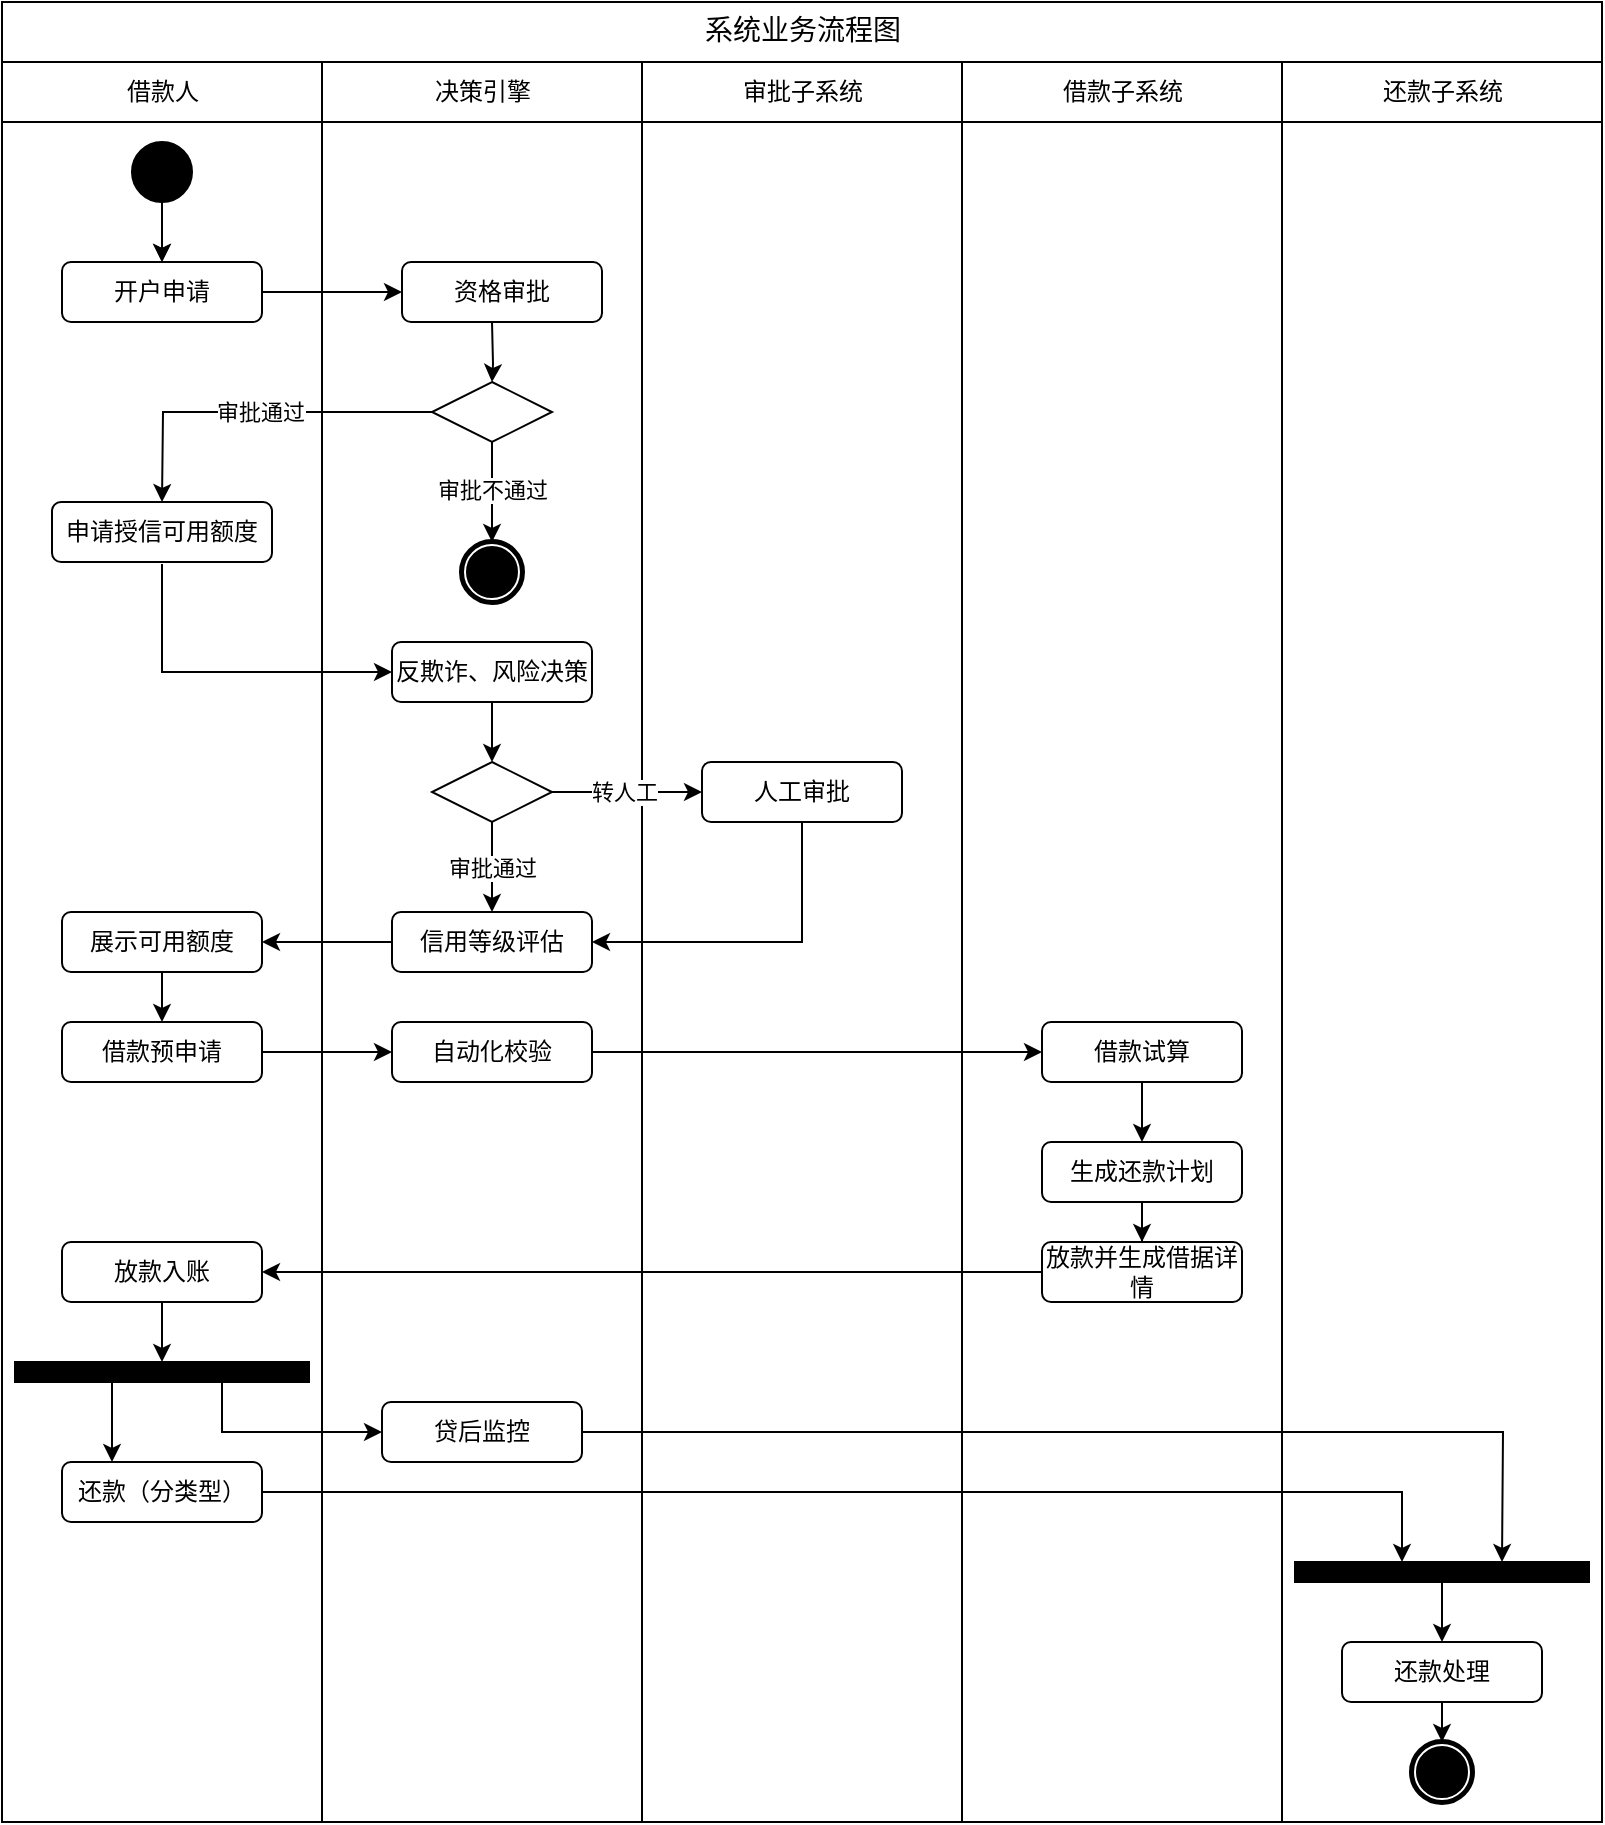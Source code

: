 <mxfile version="21.6.2" type="github">
  <diagram name="Page-1" id="74e2e168-ea6b-b213-b513-2b3c1d86103e">
    <mxGraphModel dx="1166" dy="775" grid="1" gridSize="10" guides="1" tooltips="1" connect="1" arrows="1" fold="1" page="1" pageScale="1" pageWidth="1100" pageHeight="850" background="none" math="0" shadow="0">
      <root>
        <mxCell id="0" />
        <mxCell id="1" parent="0" />
        <mxCell id="77e6c97f196da883-1" value="&lt;span style=&quot;font-weight: normal;&quot;&gt;&lt;font style=&quot;font-size: 14px;&quot;&gt;系统业务流程图&lt;/font&gt;&lt;/span&gt;" style="swimlane;html=1;childLayout=stackLayout;startSize=30;rounded=0;shadow=0;labelBackgroundColor=none;strokeWidth=1;fontFamily=Verdana;fontSize=8;align=center;" parent="1" vertex="1">
          <mxGeometry x="170" y="40" width="800" height="910" as="geometry">
            <mxRectangle x="70" y="40" width="120" height="30" as="alternateBounds" />
          </mxGeometry>
        </mxCell>
        <mxCell id="77e6c97f196da883-2" value="&lt;span style=&quot;font-weight: normal;&quot;&gt;借款人&lt;/span&gt;" style="swimlane;html=1;startSize=20;" parent="77e6c97f196da883-1" vertex="1">
          <mxGeometry y="30" width="160" height="880" as="geometry" />
        </mxCell>
        <mxCell id="mDyyO91sDNpQwvjCnJdp-6" value="" style="edgeStyle=orthogonalEdgeStyle;rounded=0;orthogonalLoop=1;jettySize=auto;html=1;" parent="77e6c97f196da883-2" edge="1">
          <mxGeometry relative="1" as="geometry">
            <mxPoint x="80" y="70" as="sourcePoint" />
            <mxPoint x="80" y="100" as="targetPoint" />
          </mxGeometry>
        </mxCell>
        <mxCell id="mDyyO91sDNpQwvjCnJdp-12" value="" style="edgeStyle=orthogonalEdgeStyle;rounded=0;orthogonalLoop=1;jettySize=auto;html=1;" parent="77e6c97f196da883-2" edge="1">
          <mxGeometry relative="1" as="geometry">
            <mxPoint x="80" y="70" as="sourcePoint" />
            <mxPoint x="80" y="100" as="targetPoint" />
          </mxGeometry>
        </mxCell>
        <mxCell id="mDyyO91sDNpQwvjCnJdp-11" value="&lt;span style=&quot;font-weight: normal;&quot;&gt;借款人&lt;/span&gt;" style="swimlane;html=1;startSize=30;" parent="77e6c97f196da883-2" vertex="1">
          <mxGeometry width="160" height="880" as="geometry" />
        </mxCell>
        <mxCell id="mDyyO91sDNpQwvjCnJdp-39" value="" style="edgeStyle=orthogonalEdgeStyle;rounded=0;orthogonalLoop=1;jettySize=auto;html=1;" parent="mDyyO91sDNpQwvjCnJdp-11" source="mDyyO91sDNpQwvjCnJdp-36" target="mDyyO91sDNpQwvjCnJdp-38" edge="1">
          <mxGeometry relative="1" as="geometry" />
        </mxCell>
        <mxCell id="mDyyO91sDNpQwvjCnJdp-36" value="展示可用额度" style="rounded=1;whiteSpace=wrap;html=1;" parent="mDyyO91sDNpQwvjCnJdp-11" vertex="1">
          <mxGeometry x="30" y="425" width="100" height="30" as="geometry" />
        </mxCell>
        <mxCell id="mDyyO91sDNpQwvjCnJdp-38" value="借款预申请" style="rounded=1;whiteSpace=wrap;html=1;" parent="mDyyO91sDNpQwvjCnJdp-11" vertex="1">
          <mxGeometry x="30" y="480" width="100" height="30" as="geometry" />
        </mxCell>
        <mxCell id="mDyyO91sDNpQwvjCnJdp-55" style="edgeStyle=orthogonalEdgeStyle;rounded=0;orthogonalLoop=1;jettySize=auto;html=1;" parent="mDyyO91sDNpQwvjCnJdp-11" source="mDyyO91sDNpQwvjCnJdp-52" edge="1">
          <mxGeometry relative="1" as="geometry">
            <mxPoint x="80" y="650" as="targetPoint" />
          </mxGeometry>
        </mxCell>
        <mxCell id="mDyyO91sDNpQwvjCnJdp-52" value="放款入账" style="rounded=1;whiteSpace=wrap;html=1;" parent="mDyyO91sDNpQwvjCnJdp-11" vertex="1">
          <mxGeometry x="30" y="590" width="100" height="30" as="geometry" />
        </mxCell>
        <mxCell id="mDyyO91sDNpQwvjCnJdp-58" value="" style="endArrow=classic;html=1;rounded=0;entryX=0;entryY=0.5;entryDx=0;entryDy=0;" parent="mDyyO91sDNpQwvjCnJdp-11" target="mDyyO91sDNpQwvjCnJdp-56" edge="1">
          <mxGeometry width="50" height="50" relative="1" as="geometry">
            <mxPoint x="110" y="650" as="sourcePoint" />
            <mxPoint x="150" y="670" as="targetPoint" />
            <Array as="points">
              <mxPoint x="110" y="685" />
            </Array>
          </mxGeometry>
        </mxCell>
        <mxCell id="mDyyO91sDNpQwvjCnJdp-67" style="edgeStyle=orthogonalEdgeStyle;rounded=0;orthogonalLoop=1;jettySize=auto;html=1;" parent="mDyyO91sDNpQwvjCnJdp-11" source="mDyyO91sDNpQwvjCnJdp-61" edge="1">
          <mxGeometry relative="1" as="geometry">
            <mxPoint x="700" y="750" as="targetPoint" />
            <Array as="points">
              <mxPoint x="700" y="715" />
            </Array>
          </mxGeometry>
        </mxCell>
        <mxCell id="mDyyO91sDNpQwvjCnJdp-61" value="还款（分类型）" style="rounded=1;whiteSpace=wrap;html=1;" parent="mDyyO91sDNpQwvjCnJdp-11" vertex="1">
          <mxGeometry x="30" y="700" width="100" height="30" as="geometry" />
        </mxCell>
        <mxCell id="mDyyO91sDNpQwvjCnJdp-63" value="" style="endArrow=classic;html=1;rounded=0;entryX=0.25;entryY=0;entryDx=0;entryDy=0;" parent="mDyyO91sDNpQwvjCnJdp-11" target="mDyyO91sDNpQwvjCnJdp-61" edge="1">
          <mxGeometry width="50" height="50" relative="1" as="geometry">
            <mxPoint x="55" y="655" as="sourcePoint" />
            <mxPoint x="70" y="660" as="targetPoint" />
          </mxGeometry>
        </mxCell>
        <mxCell id="AETj799gdBT1766y-k5W-1" value="" style="whiteSpace=wrap;html=1;rounded=0;shadow=0;comic=0;labelBackgroundColor=none;strokeWidth=1;fillColor=#000000;fontFamily=Verdana;fontSize=12;align=center;rotation=0;" vertex="1" parent="mDyyO91sDNpQwvjCnJdp-11">
          <mxGeometry x="6.5" y="650" width="147" height="10" as="geometry" />
        </mxCell>
        <mxCell id="AETj799gdBT1766y-k5W-17" value="" style="ellipse;whiteSpace=wrap;html=1;rounded=0;shadow=0;comic=0;labelBackgroundColor=none;strokeWidth=1;fillColor=#000000;fontFamily=Verdana;fontSize=12;align=center;" vertex="1" parent="mDyyO91sDNpQwvjCnJdp-11">
          <mxGeometry x="65" y="40" width="30" height="30" as="geometry" />
        </mxCell>
        <mxCell id="AETj799gdBT1766y-k5W-22" value="开户申请" style="rounded=1;whiteSpace=wrap;html=1;" vertex="1" parent="mDyyO91sDNpQwvjCnJdp-11">
          <mxGeometry x="30" y="100" width="100" height="30" as="geometry" />
        </mxCell>
        <mxCell id="AETj799gdBT1766y-k5W-24" value="申请授信可用额度" style="rounded=1;whiteSpace=wrap;html=1;" vertex="1" parent="mDyyO91sDNpQwvjCnJdp-11">
          <mxGeometry x="25" y="220" width="110" height="30" as="geometry" />
        </mxCell>
        <mxCell id="77e6c97f196da883-4" value="&lt;span style=&quot;font-weight: normal;&quot;&gt;决策引擎&lt;/span&gt;" style="swimlane;html=1;startSize=30;" parent="77e6c97f196da883-1" vertex="1">
          <mxGeometry x="160" y="30" width="160" height="880" as="geometry" />
        </mxCell>
        <mxCell id="mDyyO91sDNpQwvjCnJdp-10" value="" style="edgeStyle=orthogonalEdgeStyle;rounded=0;orthogonalLoop=1;jettySize=auto;html=1;" parent="77e6c97f196da883-4" target="mDyyO91sDNpQwvjCnJdp-9" edge="1">
          <mxGeometry relative="1" as="geometry">
            <mxPoint x="85" y="130" as="sourcePoint" />
          </mxGeometry>
        </mxCell>
        <mxCell id="mDyyO91sDNpQwvjCnJdp-19" value="" style="edgeStyle=orthogonalEdgeStyle;rounded=0;orthogonalLoop=1;jettySize=auto;html=1;" parent="77e6c97f196da883-4" source="mDyyO91sDNpQwvjCnJdp-9" edge="1">
          <mxGeometry relative="1" as="geometry">
            <mxPoint x="85" y="240" as="targetPoint" />
          </mxGeometry>
        </mxCell>
        <mxCell id="mDyyO91sDNpQwvjCnJdp-21" value="审批不通过" style="edgeLabel;html=1;align=center;verticalAlign=middle;resizable=0;points=[];" parent="mDyyO91sDNpQwvjCnJdp-19" vertex="1" connectable="0">
          <mxGeometry x="-0.2" relative="1" as="geometry">
            <mxPoint y="4" as="offset" />
          </mxGeometry>
        </mxCell>
        <mxCell id="mDyyO91sDNpQwvjCnJdp-9" value="" style="rhombus;whiteSpace=wrap;html=1;" parent="77e6c97f196da883-4" vertex="1">
          <mxGeometry x="55" y="160" width="60" height="30" as="geometry" />
        </mxCell>
        <mxCell id="mDyyO91sDNpQwvjCnJdp-25" value="" style="edgeStyle=orthogonalEdgeStyle;rounded=0;orthogonalLoop=1;jettySize=auto;html=1;" parent="77e6c97f196da883-4" source="mDyyO91sDNpQwvjCnJdp-22" target="mDyyO91sDNpQwvjCnJdp-24" edge="1">
          <mxGeometry relative="1" as="geometry" />
        </mxCell>
        <mxCell id="mDyyO91sDNpQwvjCnJdp-22" value="反欺诈、风险决策" style="rounded=1;whiteSpace=wrap;html=1;" parent="77e6c97f196da883-4" vertex="1">
          <mxGeometry x="35" y="290" width="100" height="30" as="geometry" />
        </mxCell>
        <mxCell id="mDyyO91sDNpQwvjCnJdp-32" value="" style="edgeStyle=orthogonalEdgeStyle;rounded=0;orthogonalLoop=1;jettySize=auto;html=1;" parent="77e6c97f196da883-4" source="mDyyO91sDNpQwvjCnJdp-24" target="mDyyO91sDNpQwvjCnJdp-31" edge="1">
          <mxGeometry relative="1" as="geometry" />
        </mxCell>
        <mxCell id="mDyyO91sDNpQwvjCnJdp-35" value="审批通过" style="edgeLabel;html=1;align=center;verticalAlign=middle;resizable=0;points=[];" parent="mDyyO91sDNpQwvjCnJdp-32" vertex="1" connectable="0">
          <mxGeometry x="0.333" y="1" relative="1" as="geometry">
            <mxPoint x="-1" y="-7" as="offset" />
          </mxGeometry>
        </mxCell>
        <mxCell id="mDyyO91sDNpQwvjCnJdp-24" value="" style="rhombus;whiteSpace=wrap;html=1;" parent="77e6c97f196da883-4" vertex="1">
          <mxGeometry x="55" y="350" width="60" height="30" as="geometry" />
        </mxCell>
        <mxCell id="mDyyO91sDNpQwvjCnJdp-31" value="信用等级评估" style="rounded=1;whiteSpace=wrap;html=1;" parent="77e6c97f196da883-4" vertex="1">
          <mxGeometry x="35" y="425" width="100" height="30" as="geometry" />
        </mxCell>
        <mxCell id="mDyyO91sDNpQwvjCnJdp-40" value="自动化校验" style="rounded=1;whiteSpace=wrap;html=1;" parent="77e6c97f196da883-4" vertex="1">
          <mxGeometry x="35" y="480" width="100" height="30" as="geometry" />
        </mxCell>
        <mxCell id="mDyyO91sDNpQwvjCnJdp-66" style="edgeStyle=orthogonalEdgeStyle;rounded=0;orthogonalLoop=1;jettySize=auto;html=1;" parent="77e6c97f196da883-4" source="mDyyO91sDNpQwvjCnJdp-56" edge="1">
          <mxGeometry relative="1" as="geometry">
            <mxPoint x="590" y="750" as="targetPoint" />
          </mxGeometry>
        </mxCell>
        <mxCell id="mDyyO91sDNpQwvjCnJdp-56" value="贷后监控" style="rounded=1;whiteSpace=wrap;html=1;" parent="77e6c97f196da883-4" vertex="1">
          <mxGeometry x="30" y="670" width="100" height="30" as="geometry" />
        </mxCell>
        <mxCell id="AETj799gdBT1766y-k5W-21" value="" style="shape=mxgraph.bpmn.shape;html=1;verticalLabelPosition=bottom;labelBackgroundColor=#ffffff;verticalAlign=top;perimeter=ellipsePerimeter;outline=end;symbol=terminate;rounded=0;shadow=0;comic=0;strokeWidth=1;fontFamily=Verdana;fontSize=12;align=center;" vertex="1" parent="77e6c97f196da883-4">
          <mxGeometry x="70" y="240" width="30" height="30" as="geometry" />
        </mxCell>
        <mxCell id="AETj799gdBT1766y-k5W-23" value="资格审批" style="rounded=1;whiteSpace=wrap;html=1;" vertex="1" parent="77e6c97f196da883-4">
          <mxGeometry x="40" y="100" width="100" height="30" as="geometry" />
        </mxCell>
        <mxCell id="77e6c97f196da883-5" value="&lt;span style=&quot;font-weight: normal;&quot;&gt;审批子系统&lt;/span&gt;" style="swimlane;html=1;startSize=30;" parent="77e6c97f196da883-1" vertex="1">
          <mxGeometry x="320" y="30" width="160" height="880" as="geometry" />
        </mxCell>
        <mxCell id="mDyyO91sDNpQwvjCnJdp-28" value="人工审批" style="rounded=1;whiteSpace=wrap;html=1;" parent="77e6c97f196da883-5" vertex="1">
          <mxGeometry x="30" y="350" width="100" height="30" as="geometry" />
        </mxCell>
        <mxCell id="77e6c97f196da883-6" value="&lt;span style=&quot;font-weight: normal;&quot;&gt;借款子系统&lt;/span&gt;" style="swimlane;html=1;startSize=30;" parent="77e6c97f196da883-1" vertex="1">
          <mxGeometry x="480" y="30" width="160" height="880" as="geometry" />
        </mxCell>
        <mxCell id="mDyyO91sDNpQwvjCnJdp-49" value="" style="edgeStyle=orthogonalEdgeStyle;rounded=0;orthogonalLoop=1;jettySize=auto;html=1;" parent="77e6c97f196da883-6" source="mDyyO91sDNpQwvjCnJdp-42" target="mDyyO91sDNpQwvjCnJdp-48" edge="1">
          <mxGeometry relative="1" as="geometry" />
        </mxCell>
        <mxCell id="mDyyO91sDNpQwvjCnJdp-42" value="借款试算" style="rounded=1;whiteSpace=wrap;html=1;" parent="77e6c97f196da883-6" vertex="1">
          <mxGeometry x="40" y="480" width="100" height="30" as="geometry" />
        </mxCell>
        <mxCell id="mDyyO91sDNpQwvjCnJdp-51" value="" style="edgeStyle=orthogonalEdgeStyle;rounded=0;orthogonalLoop=1;jettySize=auto;html=1;" parent="77e6c97f196da883-6" source="mDyyO91sDNpQwvjCnJdp-48" target="mDyyO91sDNpQwvjCnJdp-50" edge="1">
          <mxGeometry relative="1" as="geometry" />
        </mxCell>
        <mxCell id="mDyyO91sDNpQwvjCnJdp-48" value="生成还款计划" style="rounded=1;whiteSpace=wrap;html=1;" parent="77e6c97f196da883-6" vertex="1">
          <mxGeometry x="40" y="540" width="100" height="30" as="geometry" />
        </mxCell>
        <mxCell id="mDyyO91sDNpQwvjCnJdp-50" value="放款并生成借据详情" style="rounded=1;whiteSpace=wrap;html=1;" parent="77e6c97f196da883-6" vertex="1">
          <mxGeometry x="40" y="590" width="100" height="30" as="geometry" />
        </mxCell>
        <mxCell id="77e6c97f196da883-7" value="&lt;span style=&quot;font-weight: normal;&quot;&gt;还款子系统&lt;/span&gt;" style="swimlane;html=1;startSize=30;" parent="77e6c97f196da883-1" vertex="1">
          <mxGeometry x="640" y="30" width="160" height="880" as="geometry" />
        </mxCell>
        <mxCell id="mDyyO91sDNpQwvjCnJdp-68" value="还款处理" style="rounded=1;whiteSpace=wrap;html=1;" parent="77e6c97f196da883-7" vertex="1">
          <mxGeometry x="30" y="790" width="100" height="30" as="geometry" />
        </mxCell>
        <mxCell id="mDyyO91sDNpQwvjCnJdp-69" value="" style="endArrow=classic;html=1;rounded=0;" parent="77e6c97f196da883-7" target="mDyyO91sDNpQwvjCnJdp-68" edge="1">
          <mxGeometry width="50" height="50" relative="1" as="geometry">
            <mxPoint x="80" y="750" as="sourcePoint" />
            <mxPoint x="130" y="580" as="targetPoint" />
          </mxGeometry>
        </mxCell>
        <mxCell id="mDyyO91sDNpQwvjCnJdp-72" value="" style="edgeStyle=orthogonalEdgeStyle;rounded=0;orthogonalLoop=1;jettySize=auto;html=1;" parent="77e6c97f196da883-7" source="mDyyO91sDNpQwvjCnJdp-68" edge="1">
          <mxGeometry relative="1" as="geometry">
            <mxPoint x="80" y="840" as="targetPoint" />
          </mxGeometry>
        </mxCell>
        <mxCell id="AETj799gdBT1766y-k5W-25" value="" style="whiteSpace=wrap;html=1;rounded=0;shadow=0;comic=0;labelBackgroundColor=none;strokeWidth=1;fillColor=#000000;fontFamily=Verdana;fontSize=12;align=center;rotation=0;" vertex="1" parent="77e6c97f196da883-7">
          <mxGeometry x="6.5" y="750" width="147" height="10" as="geometry" />
        </mxCell>
        <mxCell id="AETj799gdBT1766y-k5W-26" value="" style="shape=mxgraph.bpmn.shape;html=1;verticalLabelPosition=bottom;labelBackgroundColor=#ffffff;verticalAlign=top;perimeter=ellipsePerimeter;outline=end;symbol=terminate;rounded=0;shadow=0;comic=0;strokeWidth=1;fontFamily=Verdana;fontSize=12;align=center;" vertex="1" parent="77e6c97f196da883-7">
          <mxGeometry x="65" y="840" width="30" height="30" as="geometry" />
        </mxCell>
        <mxCell id="mDyyO91sDNpQwvjCnJdp-8" value="" style="edgeStyle=orthogonalEdgeStyle;rounded=0;orthogonalLoop=1;jettySize=auto;html=1;" parent="77e6c97f196da883-1" edge="1">
          <mxGeometry relative="1" as="geometry">
            <mxPoint x="130" y="145" as="sourcePoint" />
            <mxPoint x="200" y="145" as="targetPoint" />
          </mxGeometry>
        </mxCell>
        <mxCell id="mDyyO91sDNpQwvjCnJdp-29" value="" style="edgeStyle=orthogonalEdgeStyle;rounded=0;orthogonalLoop=1;jettySize=auto;html=1;" parent="77e6c97f196da883-1" source="mDyyO91sDNpQwvjCnJdp-24" target="mDyyO91sDNpQwvjCnJdp-28" edge="1">
          <mxGeometry relative="1" as="geometry" />
        </mxCell>
        <mxCell id="mDyyO91sDNpQwvjCnJdp-30" value="转人工" style="edgeLabel;html=1;align=center;verticalAlign=middle;resizable=0;points=[];" parent="mDyyO91sDNpQwvjCnJdp-29" vertex="1" connectable="0">
          <mxGeometry x="-0.298" y="-1" relative="1" as="geometry">
            <mxPoint x="9" y="-1" as="offset" />
          </mxGeometry>
        </mxCell>
        <mxCell id="mDyyO91sDNpQwvjCnJdp-33" style="edgeStyle=orthogonalEdgeStyle;rounded=0;orthogonalLoop=1;jettySize=auto;html=1;entryX=1;entryY=0.5;entryDx=0;entryDy=0;exitX=0.5;exitY=1;exitDx=0;exitDy=0;" parent="77e6c97f196da883-1" source="mDyyO91sDNpQwvjCnJdp-28" target="mDyyO91sDNpQwvjCnJdp-31" edge="1">
          <mxGeometry relative="1" as="geometry" />
        </mxCell>
        <mxCell id="mDyyO91sDNpQwvjCnJdp-43" style="edgeStyle=orthogonalEdgeStyle;rounded=0;orthogonalLoop=1;jettySize=auto;html=1;entryX=0;entryY=0.5;entryDx=0;entryDy=0;" parent="77e6c97f196da883-1" source="mDyyO91sDNpQwvjCnJdp-40" target="mDyyO91sDNpQwvjCnJdp-42" edge="1">
          <mxGeometry relative="1" as="geometry" />
        </mxCell>
        <mxCell id="mDyyO91sDNpQwvjCnJdp-23" style="edgeStyle=orthogonalEdgeStyle;rounded=0;orthogonalLoop=1;jettySize=auto;html=1;entryX=0;entryY=0.5;entryDx=0;entryDy=0;" parent="77e6c97f196da883-1" target="mDyyO91sDNpQwvjCnJdp-22" edge="1">
          <mxGeometry relative="1" as="geometry">
            <mxPoint x="80" y="281" as="sourcePoint" />
            <Array as="points">
              <mxPoint x="80" y="335" />
            </Array>
          </mxGeometry>
        </mxCell>
        <mxCell id="mDyyO91sDNpQwvjCnJdp-16" style="edgeStyle=orthogonalEdgeStyle;rounded=0;orthogonalLoop=1;jettySize=auto;html=1;entryX=0.5;entryY=0;entryDx=0;entryDy=0;" parent="77e6c97f196da883-1" source="mDyyO91sDNpQwvjCnJdp-9" edge="1">
          <mxGeometry relative="1" as="geometry">
            <mxPoint x="80" y="250" as="targetPoint" />
          </mxGeometry>
        </mxCell>
        <mxCell id="mDyyO91sDNpQwvjCnJdp-17" value="审批通过" style="edgeLabel;html=1;align=center;verticalAlign=middle;resizable=0;points=[];" parent="mDyyO91sDNpQwvjCnJdp-16" vertex="1" connectable="0">
          <mxGeometry x="-0.284" y="1" relative="1" as="geometry">
            <mxPoint x="-22" y="-1" as="offset" />
          </mxGeometry>
        </mxCell>
        <mxCell id="mDyyO91sDNpQwvjCnJdp-37" value="" style="edgeStyle=orthogonalEdgeStyle;rounded=0;orthogonalLoop=1;jettySize=auto;html=1;" parent="77e6c97f196da883-1" source="mDyyO91sDNpQwvjCnJdp-31" target="mDyyO91sDNpQwvjCnJdp-36" edge="1">
          <mxGeometry relative="1" as="geometry" />
        </mxCell>
        <mxCell id="mDyyO91sDNpQwvjCnJdp-41" value="" style="edgeStyle=orthogonalEdgeStyle;rounded=0;orthogonalLoop=1;jettySize=auto;html=1;" parent="77e6c97f196da883-1" source="mDyyO91sDNpQwvjCnJdp-38" target="mDyyO91sDNpQwvjCnJdp-40" edge="1">
          <mxGeometry relative="1" as="geometry" />
        </mxCell>
        <mxCell id="mDyyO91sDNpQwvjCnJdp-53" style="edgeStyle=orthogonalEdgeStyle;rounded=0;orthogonalLoop=1;jettySize=auto;html=1;entryX=1;entryY=0.5;entryDx=0;entryDy=0;" parent="77e6c97f196da883-1" source="mDyyO91sDNpQwvjCnJdp-50" target="mDyyO91sDNpQwvjCnJdp-52" edge="1">
          <mxGeometry relative="1" as="geometry" />
        </mxCell>
      </root>
    </mxGraphModel>
  </diagram>
</mxfile>
